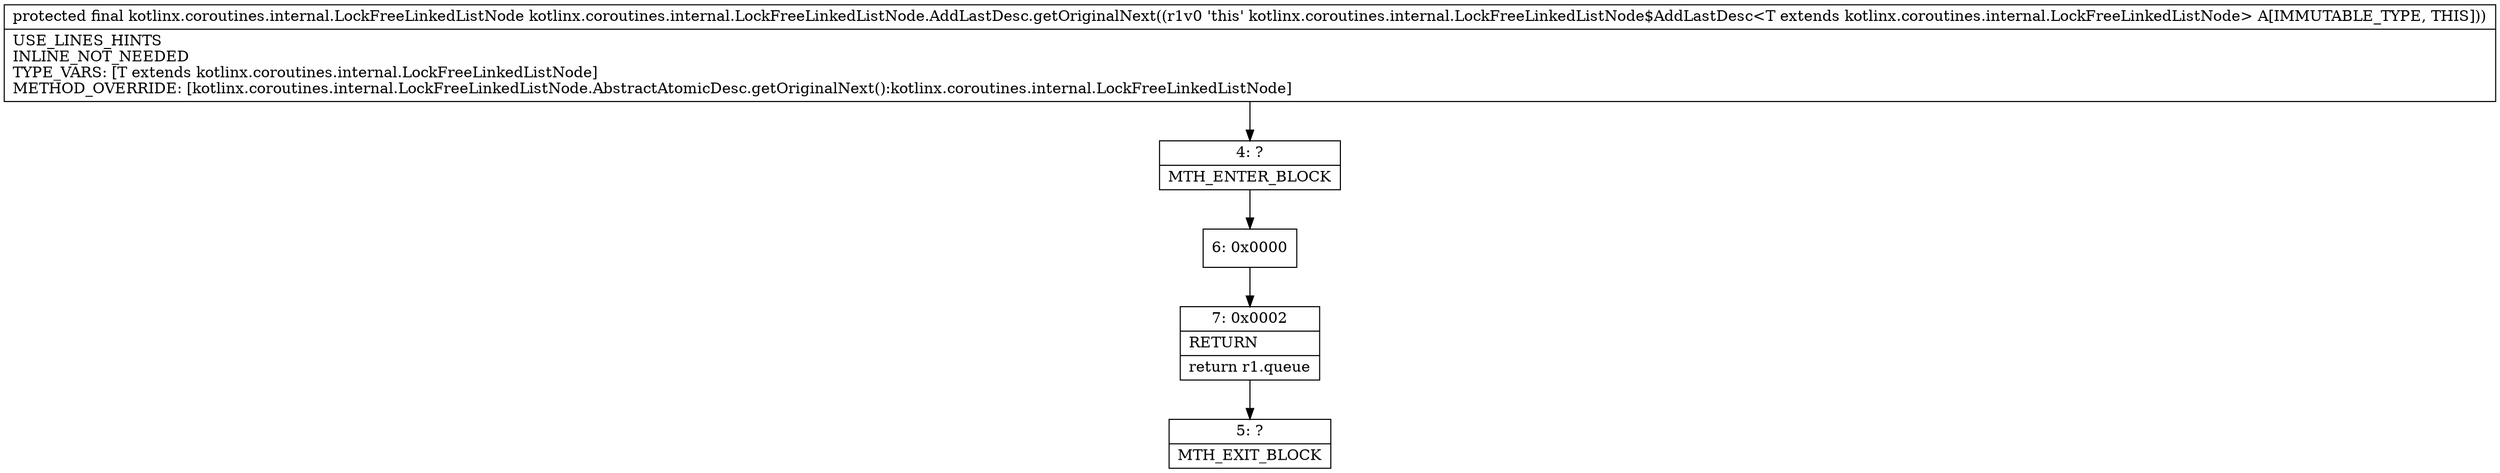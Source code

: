 digraph "CFG forkotlinx.coroutines.internal.LockFreeLinkedListNode.AddLastDesc.getOriginalNext()Lkotlinx\/coroutines\/internal\/LockFreeLinkedListNode;" {
Node_4 [shape=record,label="{4\:\ ?|MTH_ENTER_BLOCK\l}"];
Node_6 [shape=record,label="{6\:\ 0x0000}"];
Node_7 [shape=record,label="{7\:\ 0x0002|RETURN\l|return r1.queue\l}"];
Node_5 [shape=record,label="{5\:\ ?|MTH_EXIT_BLOCK\l}"];
MethodNode[shape=record,label="{protected final kotlinx.coroutines.internal.LockFreeLinkedListNode kotlinx.coroutines.internal.LockFreeLinkedListNode.AddLastDesc.getOriginalNext((r1v0 'this' kotlinx.coroutines.internal.LockFreeLinkedListNode$AddLastDesc\<T extends kotlinx.coroutines.internal.LockFreeLinkedListNode\> A[IMMUTABLE_TYPE, THIS]))  | USE_LINES_HINTS\lINLINE_NOT_NEEDED\lTYPE_VARS: [T extends kotlinx.coroutines.internal.LockFreeLinkedListNode]\lMETHOD_OVERRIDE: [kotlinx.coroutines.internal.LockFreeLinkedListNode.AbstractAtomicDesc.getOriginalNext():kotlinx.coroutines.internal.LockFreeLinkedListNode]\l}"];
MethodNode -> Node_4;Node_4 -> Node_6;
Node_6 -> Node_7;
Node_7 -> Node_5;
}

